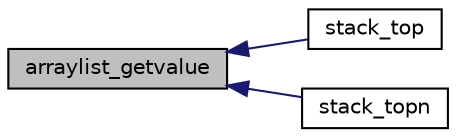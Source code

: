 digraph "arraylist_getvalue"
{
 // INTERACTIVE_SVG=YES
  edge [fontname="Helvetica",fontsize="10",labelfontname="Helvetica",labelfontsize="10"];
  node [fontname="Helvetica",fontsize="10",shape=record];
  rankdir="LR";
  Node1 [label="arraylist_getvalue",height=0.2,width=0.4,color="black", fillcolor="grey75", style="filled", fontcolor="black"];
  Node1 -> Node2 [dir="back",color="midnightblue",fontsize="10",style="solid",fontname="Helvetica"];
  Node2 [label="stack_top",height=0.2,width=0.4,color="black", fillcolor="white", style="filled",URL="$stack_8h.html#a3a2c61f91ecd6c2f3824c329e23a313e"];
  Node1 -> Node3 [dir="back",color="midnightblue",fontsize="10",style="solid",fontname="Helvetica"];
  Node3 [label="stack_topn",height=0.2,width=0.4,color="black", fillcolor="white", style="filled",URL="$stack_8h.html#ad64c89e35d68938a0448db83ffeed507"];
}
